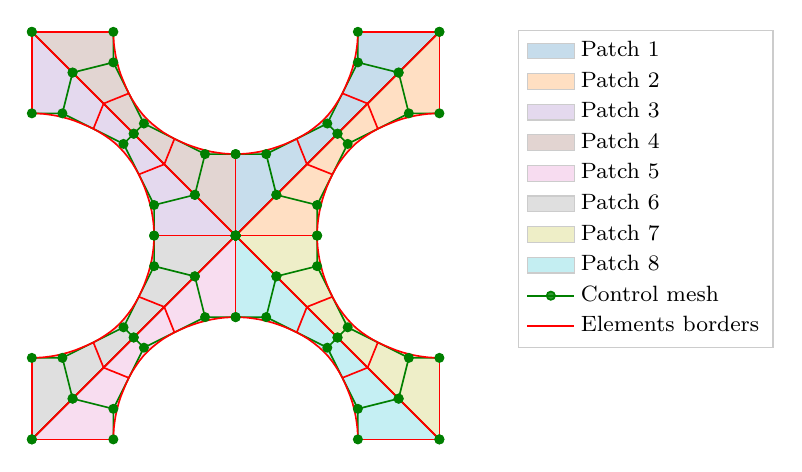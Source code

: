 % This file was created with tikzplotlib v0.10.1.
\begin{tikzpicture}

\definecolor{darkgray176}{RGB}{176,176,176}
\definecolor{darkorange25512714}{RGB}{255,127,14}
\definecolor{darkturquoise23190207}{RGB}{23,190,207}
\definecolor{goldenrod18818934}{RGB}{188,189,34}
\definecolor{gray127}{RGB}{127,127,127}
\definecolor{green01270}{RGB}{0,127,0}
\definecolor{lightgray204}{RGB}{204,204,204}
\definecolor{mediumpurple148103189}{RGB}{148,103,189}
\definecolor{orchid227119194}{RGB}{227,119,194}
\definecolor{sienna1408675}{RGB}{140,86,75}
\definecolor{steelblue31119180}{RGB}{31,119,180}

\begin{axis}[
axis equal image,
font=\footnotesize,
hide x axis,
hide y axis,
legend cell align={left},
legend style={
  fill opacity=0.8,
  draw opacity=1,
  text opacity=1,
  at={(1.7,0.25)},
  anchor=south east,
  draw=lightgray204
},
tick align=outside,
tick pos=left,
x grid style={darkgray176},
xmin=-1.1, xmax=1.1,
xtick style={color=black},
y grid style={darkgray176},
ymin=-1.1, ymax=1.1,
ytick style={color=black}
]
\path [draw=none, fill=steelblue31119180, fill opacity=0.25]
(axis cs:0,0)
--(axis cs:0.04,0.04)
--(axis cs:0.078,0.078)
--(axis cs:0.116,0.116)
--(axis cs:0.152,0.152)
--(axis cs:0.188,0.188)
--(axis cs:0.222,0.222)
--(axis cs:0.256,0.256)
--(axis cs:0.288,0.288)
--(axis cs:0.32,0.32)
--(axis cs:0.35,0.35)
--(axis cs:0.38,0.38)
--(axis cs:0.41,0.41)
--(axis cs:0.44,0.44)
--(axis cs:0.47,0.47)
--(axis cs:0.499,0.499)
--(axis cs:0.529,0.529)
--(axis cs:0.559,0.559)
--(axis cs:0.589,0.589)
--(axis cs:0.618,0.618)
--(axis cs:0.648,0.648)
--(axis cs:0.679,0.679)
--(axis cs:0.711,0.711)
--(axis cs:0.743,0.743)
--(axis cs:0.777,0.777)
--(axis cs:0.812,0.812)
--(axis cs:0.848,0.848)
--(axis cs:0.884,0.884)
--(axis cs:0.922,0.922)
--(axis cs:0.96,0.96)
--(axis cs:1,1)
--(axis cs:1,1)
--(axis cs:0.96,1)
--(axis cs:0.92,1)
--(axis cs:0.88,1)
--(axis cs:0.84,1)
--(axis cs:0.8,1)
--(axis cs:0.76,1)
--(axis cs:0.72,1)
--(axis cs:0.68,1)
--(axis cs:0.64,1)
--(axis cs:0.6,1)
--(axis cs:0.6,1)
--(axis cs:0.599,0.97)
--(axis cs:0.597,0.94)
--(axis cs:0.593,0.91)
--(axis cs:0.588,0.88)
--(axis cs:0.581,0.849)
--(axis cs:0.573,0.819)
--(axis cs:0.563,0.789)
--(axis cs:0.551,0.759)
--(axis cs:0.538,0.728)
--(axis cs:0.524,0.698)
--(axis cs:0.508,0.669)
--(axis cs:0.491,0.642)
--(axis cs:0.473,0.616)
--(axis cs:0.453,0.591)
--(axis cs:0.431,0.568)
--(axis cs:0.408,0.547)
--(axis cs:0.383,0.527)
--(axis cs:0.357,0.508)
--(axis cs:0.329,0.491)
--(axis cs:0.3,0.475)
--(axis cs:0.27,0.461)
--(axis cs:0.24,0.448)
--(axis cs:0.21,0.437)
--(axis cs:0.18,0.427)
--(axis cs:0.15,0.419)
--(axis cs:0.12,0.412)
--(axis cs:0.09,0.407)
--(axis cs:0.06,0.403)
--(axis cs:0.03,0.401)
--(axis cs:0,0.4)
--(axis cs:0,0.4)
--(axis cs:0,0.36)
--(axis cs:0,0.32)
--(axis cs:0,0.28)
--(axis cs:0,0.24)
--(axis cs:0,0.2)
--(axis cs:0,0.16)
--(axis cs:0,0.12)
--(axis cs:0,0.08)
--(axis cs:0,0.04)
--cycle;
\addlegendimage{area legend, draw=none, fill=steelblue31119180, fill opacity=0.25}
\addlegendentry{Patch 1}

\path [draw=none, fill=darkorange25512714, fill opacity=0.25]
(axis cs:0,0)
--(axis cs:0.04,0.04)
--(axis cs:0.078,0.078)
--(axis cs:0.116,0.116)
--(axis cs:0.152,0.152)
--(axis cs:0.188,0.188)
--(axis cs:0.222,0.222)
--(axis cs:0.256,0.256)
--(axis cs:0.288,0.288)
--(axis cs:0.32,0.32)
--(axis cs:0.35,0.35)
--(axis cs:0.38,0.38)
--(axis cs:0.41,0.41)
--(axis cs:0.44,0.44)
--(axis cs:0.47,0.47)
--(axis cs:0.499,0.499)
--(axis cs:0.529,0.529)
--(axis cs:0.559,0.559)
--(axis cs:0.589,0.589)
--(axis cs:0.618,0.618)
--(axis cs:0.648,0.648)
--(axis cs:0.679,0.679)
--(axis cs:0.711,0.711)
--(axis cs:0.743,0.743)
--(axis cs:0.777,0.777)
--(axis cs:0.812,0.812)
--(axis cs:0.848,0.848)
--(axis cs:0.884,0.884)
--(axis cs:0.922,0.922)
--(axis cs:0.96,0.96)
--(axis cs:1.0,1.0)
--(axis cs:1.0,1.0)
--(axis cs:1.0,0.96)
--(axis cs:1.0,0.92)
--(axis cs:1.0,0.88)
--(axis cs:1.0,0.84)
--(axis cs:1.0,0.8)
--(axis cs:1.0,0.76)
--(axis cs:1,0.72)
--(axis cs:1.0,0.68)
--(axis cs:1.0,0.64)
--(axis cs:1.0,0.6)
--(axis cs:1.0,0.6)
--(axis cs:0.97,0.599)
--(axis cs:0.94,0.597)
--(axis cs:0.91,0.593)
--(axis cs:0.88,0.588)
--(axis cs:0.849,0.581)
--(axis cs:0.819,0.573)
--(axis cs:0.789,0.563)
--(axis cs:0.759,0.551)
--(axis cs:0.728,0.538)
--(axis cs:0.698,0.524)
--(axis cs:0.669,0.508)
--(axis cs:0.642,0.491)
--(axis cs:0.616,0.473)
--(axis cs:0.591,0.453)
--(axis cs:0.568,0.431)
--(axis cs:0.547,0.408)
--(axis cs:0.527,0.383)
--(axis cs:0.508,0.357)
--(axis cs:0.491,0.329)
--(axis cs:0.475,0.3)
--(axis cs:0.461,0.27)
--(axis cs:0.448,0.24)
--(axis cs:0.437,0.21)
--(axis cs:0.427,0.18)
--(axis cs:0.419,0.15)
--(axis cs:0.412,0.12)
--(axis cs:0.407,0.09)
--(axis cs:0.403,0.06)
--(axis cs:0.401,0.03)
--(axis cs:0.4,-8.882e-17)
--(axis cs:0.4,-8.882e-17)
--(axis cs:0.36,-7.994e-17)
--(axis cs:0.32,-7.105e-17)
--(axis cs:0.28,-6.217e-17)
--(axis cs:0.24,-5.329e-17)
--(axis cs:0.2,-4.441e-17)
--(axis cs:0.16,-3.553e-17)
--(axis cs:0.12,-2.665e-17)
--(axis cs:0.08,-1.776e-17)
--(axis cs:0.04,-8.882e-18)
--cycle;
\addlegendimage{area legend, draw=none, fill=darkorange25512714, fill opacity=0.25}
\addlegendentry{Patch 2}

\path [draw=none, fill=mediumpurple148103189, fill opacity=0.25]
(axis cs:0,0)
--(axis cs:-0.04,0.04)
--(axis cs:-0.078,0.078)
--(axis cs:-0.116,0.116)
--(axis cs:-0.152,0.152)
--(axis cs:-0.188,0.188)
--(axis cs:-0.222,0.222)
--(axis cs:-0.256,0.256)
--(axis cs:-0.288,0.288)
--(axis cs:-0.32,0.32)
--(axis cs:-0.35,0.35)
--(axis cs:-0.38,0.38)
--(axis cs:-0.41,0.41)
--(axis cs:-0.44,0.44)
--(axis cs:-0.47,0.47)
--(axis cs:-0.499,0.499)
--(axis cs:-0.529,0.529)
--(axis cs:-0.559,0.559)
--(axis cs:-0.589,0.589)
--(axis cs:-0.618,0.618)
--(axis cs:-0.648,0.648)
--(axis cs:-0.679,0.679)
--(axis cs:-0.711,0.711)
--(axis cs:-0.743,0.743)
--(axis cs:-0.777,0.777)
--(axis cs:-0.812,0.812)
--(axis cs:-0.848,0.848)
--(axis cs:-0.884,0.884)
--(axis cs:-0.922,0.922)
--(axis cs:-0.96,0.96)
--(axis cs:-1,1)
--(axis cs:-1,1)
--(axis cs:-1,0.96)
--(axis cs:-1,0.92)
--(axis cs:-1,0.88)
--(axis cs:-1,0.84)
--(axis cs:-1,0.8)
--(axis cs:-1,0.76)
--(axis cs:-1,0.72)
--(axis cs:-1,0.68)
--(axis cs:-1,0.64)
--(axis cs:-1,0.6)
--(axis cs:-1,0.6)
--(axis cs:-0.97,0.599)
--(axis cs:-0.94,0.597)
--(axis cs:-0.91,0.593)
--(axis cs:-0.88,0.588)
--(axis cs:-0.849,0.581)
--(axis cs:-0.819,0.573)
--(axis cs:-0.789,0.563)
--(axis cs:-0.759,0.551)
--(axis cs:-0.728,0.538)
--(axis cs:-0.698,0.524)
--(axis cs:-0.669,0.508)
--(axis cs:-0.642,0.491)
--(axis cs:-0.616,0.473)
--(axis cs:-0.591,0.453)
--(axis cs:-0.568,0.431)
--(axis cs:-0.547,0.408)
--(axis cs:-0.527,0.383)
--(axis cs:-0.508,0.357)
--(axis cs:-0.491,0.329)
--(axis cs:-0.475,0.3)
--(axis cs:-0.461,0.27)
--(axis cs:-0.448,0.24)
--(axis cs:-0.437,0.21)
--(axis cs:-0.427,0.18)
--(axis cs:-0.419,0.15)
--(axis cs:-0.412,0.12)
--(axis cs:-0.407,0.09)
--(axis cs:-0.403,0.06)
--(axis cs:-0.401,0.03)
--(axis cs:-0.4,2.449e-17)
--(axis cs:-0.4,2.449e-17)
--(axis cs:-0.36,2.204e-17)
--(axis cs:-0.32,1.959e-17)
--(axis cs:-0.28,1.715e-17)
--(axis cs:-0.24,1.47e-17)
--(axis cs:-0.2,1.225e-17)
--(axis cs:-0.16,9.797e-18)
--(axis cs:-0.12,7.348e-18)
--(axis cs:-0.08,4.899e-18)
--(axis cs:-0.04,2.449e-18)
--cycle;
\addlegendimage{area legend, draw=none, fill=mediumpurple148103189, fill opacity=0.25}
\addlegendentry{Patch 3}

\path [draw=none, fill=sienna1408675, fill opacity=0.25]
(axis cs:0,0)
--(axis cs:-0.04,0.04)
--(axis cs:-0.078,0.078)
--(axis cs:-0.116,0.116)
--(axis cs:-0.152,0.152)
--(axis cs:-0.188,0.188)
--(axis cs:-0.222,0.222)
--(axis cs:-0.256,0.256)
--(axis cs:-0.288,0.288)
--(axis cs:-0.32,0.32)
--(axis cs:-0.35,0.35)
--(axis cs:-0.38,0.38)
--(axis cs:-0.41,0.41)
--(axis cs:-0.44,0.44)
--(axis cs:-0.47,0.47)
--(axis cs:-0.499,0.499)
--(axis cs:-0.529,0.529)
--(axis cs:-0.559,0.559)
--(axis cs:-0.589,0.589)
--(axis cs:-0.618,0.618)
--(axis cs:-0.648,0.648)
--(axis cs:-0.679,0.679)
--(axis cs:-0.711,0.711)
--(axis cs:-0.743,0.743)
--(axis cs:-0.777,0.777)
--(axis cs:-0.812,0.812)
--(axis cs:-0.848,0.848)
--(axis cs:-0.884,0.884)
--(axis cs:-0.922,0.922)
--(axis cs:-0.96,0.96)
--(axis cs:-1.0,1.0)
--(axis cs:-1.0,1.0)
--(axis cs:-0.96,1.0)
--(axis cs:-0.92,1)
--(axis cs:-0.88,1)
--(axis cs:-0.84,1.0)
--(axis cs:-0.8,1.0)
--(axis cs:-0.76,1.0)
--(axis cs:-0.72,1)
--(axis cs:-0.68,1.0)
--(axis cs:-0.64,1.0)
--(axis cs:-0.6,1.0)
--(axis cs:-0.6,1.0)
--(axis cs:-0.599,0.97)
--(axis cs:-0.597,0.94)
--(axis cs:-0.593,0.91)
--(axis cs:-0.588,0.88)
--(axis cs:-0.581,0.849)
--(axis cs:-0.573,0.819)
--(axis cs:-0.563,0.789)
--(axis cs:-0.551,0.759)
--(axis cs:-0.538,0.728)
--(axis cs:-0.524,0.698)
--(axis cs:-0.508,0.669)
--(axis cs:-0.491,0.642)
--(axis cs:-0.473,0.616)
--(axis cs:-0.453,0.591)
--(axis cs:-0.431,0.568)
--(axis cs:-0.408,0.547)
--(axis cs:-0.383,0.527)
--(axis cs:-0.357,0.508)
--(axis cs:-0.329,0.491)
--(axis cs:-0.3,0.475)
--(axis cs:-0.27,0.461)
--(axis cs:-0.24,0.448)
--(axis cs:-0.21,0.437)
--(axis cs:-0.18,0.427)
--(axis cs:-0.15,0.419)
--(axis cs:-0.12,0.412)
--(axis cs:-0.09,0.407)
--(axis cs:-0.06,0.403)
--(axis cs:-0.03,0.401)
--(axis cs:1.133e-16,0.4)
--(axis cs:1.133e-16,0.4)
--(axis cs:1.02e-16,0.36)
--(axis cs:9.065e-17,0.32)
--(axis cs:7.932e-17,0.28)
--(axis cs:6.799e-17,0.24)
--(axis cs:5.666e-17,0.2)
--(axis cs:4.532e-17,0.16)
--(axis cs:3.399e-17,0.12)
--(axis cs:2.266e-17,0.08)
--(axis cs:1.133e-17,0.04)
--cycle;
\addlegendimage{area legend, draw=none, fill=sienna1408675, fill opacity=0.25}
\addlegendentry{Patch 4}

\path [draw=none, fill=orchid227119194, fill opacity=0.25]
(axis cs:0,0)
--(axis cs:-0.04,-0.04)
--(axis cs:-0.078,-0.078)
--(axis cs:-0.116,-0.116)
--(axis cs:-0.152,-0.152)
--(axis cs:-0.188,-0.188)
--(axis cs:-0.222,-0.222)
--(axis cs:-0.256,-0.256)
--(axis cs:-0.288,-0.288)
--(axis cs:-0.32,-0.32)
--(axis cs:-0.35,-0.35)
--(axis cs:-0.38,-0.38)
--(axis cs:-0.41,-0.41)
--(axis cs:-0.44,-0.44)
--(axis cs:-0.47,-0.47)
--(axis cs:-0.499,-0.499)
--(axis cs:-0.529,-0.529)
--(axis cs:-0.559,-0.559)
--(axis cs:-0.589,-0.589)
--(axis cs:-0.618,-0.618)
--(axis cs:-0.648,-0.648)
--(axis cs:-0.679,-0.679)
--(axis cs:-0.711,-0.711)
--(axis cs:-0.743,-0.743)
--(axis cs:-0.777,-0.777)
--(axis cs:-0.812,-0.812)
--(axis cs:-0.848,-0.848)
--(axis cs:-0.884,-0.884)
--(axis cs:-0.922,-0.922)
--(axis cs:-0.96,-0.96)
--(axis cs:-1,-1)
--(axis cs:-1,-1)
--(axis cs:-0.96,-1)
--(axis cs:-0.92,-1)
--(axis cs:-0.88,-1)
--(axis cs:-0.84,-1)
--(axis cs:-0.8,-1)
--(axis cs:-0.76,-1)
--(axis cs:-0.72,-1)
--(axis cs:-0.68,-1)
--(axis cs:-0.64,-1)
--(axis cs:-0.6,-1)
--(axis cs:-0.6,-1)
--(axis cs:-0.599,-0.97)
--(axis cs:-0.597,-0.94)
--(axis cs:-0.593,-0.91)
--(axis cs:-0.588,-0.88)
--(axis cs:-0.581,-0.849)
--(axis cs:-0.573,-0.819)
--(axis cs:-0.563,-0.789)
--(axis cs:-0.551,-0.759)
--(axis cs:-0.538,-0.728)
--(axis cs:-0.524,-0.698)
--(axis cs:-0.508,-0.669)
--(axis cs:-0.491,-0.642)
--(axis cs:-0.473,-0.616)
--(axis cs:-0.453,-0.591)
--(axis cs:-0.431,-0.568)
--(axis cs:-0.408,-0.547)
--(axis cs:-0.383,-0.527)
--(axis cs:-0.357,-0.508)
--(axis cs:-0.329,-0.491)
--(axis cs:-0.3,-0.475)
--(axis cs:-0.27,-0.461)
--(axis cs:-0.24,-0.448)
--(axis cs:-0.21,-0.437)
--(axis cs:-0.18,-0.427)
--(axis cs:-0.15,-0.419)
--(axis cs:-0.12,-0.412)
--(axis cs:-0.09,-0.407)
--(axis cs:-0.06,-0.403)
--(axis cs:-0.03,-0.401)
--(axis cs:-4.899e-17,-0.4)
--(axis cs:-4.899e-17,-0.4)
--(axis cs:-4.409e-17,-0.36)
--(axis cs:-3.919e-17,-0.32)
--(axis cs:-3.429e-17,-0.28)
--(axis cs:-2.939e-17,-0.24)
--(axis cs:-2.449e-17,-0.2)
--(axis cs:-1.959e-17,-0.16)
--(axis cs:-1.47e-17,-0.12)
--(axis cs:-9.797e-18,-0.08)
--(axis cs:-4.899e-18,-0.04)
--cycle;
\addlegendimage{area legend, draw=none, fill=orchid227119194, fill opacity=0.25}
\addlegendentry{Patch 5}

\path [draw=none, fill=gray127, fill opacity=0.25]
(axis cs:0,0)
--(axis cs:-0.04,-0.04)
--(axis cs:-0.078,-0.078)
--(axis cs:-0.116,-0.116)
--(axis cs:-0.152,-0.152)
--(axis cs:-0.188,-0.188)
--(axis cs:-0.222,-0.222)
--(axis cs:-0.256,-0.256)
--(axis cs:-0.288,-0.288)
--(axis cs:-0.32,-0.32)
--(axis cs:-0.35,-0.35)
--(axis cs:-0.38,-0.38)
--(axis cs:-0.41,-0.41)
--(axis cs:-0.44,-0.44)
--(axis cs:-0.47,-0.47)
--(axis cs:-0.499,-0.499)
--(axis cs:-0.529,-0.529)
--(axis cs:-0.559,-0.559)
--(axis cs:-0.589,-0.589)
--(axis cs:-0.618,-0.618)
--(axis cs:-0.648,-0.648)
--(axis cs:-0.679,-0.679)
--(axis cs:-0.711,-0.711)
--(axis cs:-0.743,-0.743)
--(axis cs:-0.777,-0.777)
--(axis cs:-0.812,-0.812)
--(axis cs:-0.848,-0.848)
--(axis cs:-0.884,-0.884)
--(axis cs:-0.922,-0.922)
--(axis cs:-0.96,-0.96)
--(axis cs:-1.0,-1.0)
--(axis cs:-1.0,-1.0)
--(axis cs:-1.0,-0.96)
--(axis cs:-1,-0.92)
--(axis cs:-1,-0.88)
--(axis cs:-1.0,-0.84)
--(axis cs:-1.0,-0.8)
--(axis cs:-1,-0.76)
--(axis cs:-1,-0.72)
--(axis cs:-1.0,-0.68)
--(axis cs:-1,-0.64)
--(axis cs:-1,-0.6)
--(axis cs:-1,-0.6)
--(axis cs:-0.97,-0.599)
--(axis cs:-0.94,-0.597)
--(axis cs:-0.91,-0.593)
--(axis cs:-0.88,-0.588)
--(axis cs:-0.849,-0.581)
--(axis cs:-0.819,-0.573)
--(axis cs:-0.789,-0.563)
--(axis cs:-0.759,-0.551)
--(axis cs:-0.728,-0.538)
--(axis cs:-0.698,-0.524)
--(axis cs:-0.669,-0.508)
--(axis cs:-0.642,-0.491)
--(axis cs:-0.616,-0.473)
--(axis cs:-0.591,-0.453)
--(axis cs:-0.568,-0.431)
--(axis cs:-0.547,-0.408)
--(axis cs:-0.527,-0.383)
--(axis cs:-0.508,-0.357)
--(axis cs:-0.491,-0.329)
--(axis cs:-0.475,-0.3)
--(axis cs:-0.461,-0.27)
--(axis cs:-0.448,-0.24)
--(axis cs:-0.437,-0.21)
--(axis cs:-0.427,-0.18)
--(axis cs:-0.419,-0.15)
--(axis cs:-0.412,-0.12)
--(axis cs:-0.407,-0.09)
--(axis cs:-0.403,-0.06)
--(axis cs:-0.401,-0.03)
--(axis cs:-0.4,1.378e-16)
--(axis cs:-0.4,1.378e-16)
--(axis cs:-0.36,1.24e-16)
--(axis cs:-0.32,1.102e-16)
--(axis cs:-0.28,9.646e-17)
--(axis cs:-0.24,8.268e-17)
--(axis cs:-0.2,6.89e-17)
--(axis cs:-0.16,5.512e-17)
--(axis cs:-0.12,4.134e-17)
--(axis cs:-0.08,2.756e-17)
--(axis cs:-0.04,1.378e-17)
--cycle;
\addlegendimage{area legend, draw=none, fill=gray127, fill opacity=0.25}
\addlegendentry{Patch 6}

\path [draw=none, fill=goldenrod18818934, fill opacity=0.25]
(axis cs:0,0)
--(axis cs:0.04,-0.04)
--(axis cs:0.078,-0.078)
--(axis cs:0.116,-0.116)
--(axis cs:0.152,-0.152)
--(axis cs:0.188,-0.188)
--(axis cs:0.222,-0.222)
--(axis cs:0.256,-0.256)
--(axis cs:0.288,-0.288)
--(axis cs:0.32,-0.32)
--(axis cs:0.35,-0.35)
--(axis cs:0.38,-0.38)
--(axis cs:0.41,-0.41)
--(axis cs:0.44,-0.44)
--(axis cs:0.47,-0.47)
--(axis cs:0.499,-0.499)
--(axis cs:0.529,-0.529)
--(axis cs:0.559,-0.559)
--(axis cs:0.589,-0.589)
--(axis cs:0.618,-0.618)
--(axis cs:0.648,-0.648)
--(axis cs:0.679,-0.679)
--(axis cs:0.711,-0.711)
--(axis cs:0.743,-0.743)
--(axis cs:0.777,-0.777)
--(axis cs:0.812,-0.812)
--(axis cs:0.848,-0.848)
--(axis cs:0.884,-0.884)
--(axis cs:0.922,-0.922)
--(axis cs:0.96,-0.96)
--(axis cs:1.0,-1)
--(axis cs:1.0,-1)
--(axis cs:1.0,-0.96)
--(axis cs:1,-0.92)
--(axis cs:1,-0.88)
--(axis cs:1,-0.84)
--(axis cs:1,-0.8)
--(axis cs:1,-0.76)
--(axis cs:1,-0.72)
--(axis cs:1,-0.68)
--(axis cs:1,-0.64)
--(axis cs:1,-0.6)
--(axis cs:1,-0.6)
--(axis cs:0.97,-0.599)
--(axis cs:0.94,-0.597)
--(axis cs:0.91,-0.593)
--(axis cs:0.88,-0.588)
--(axis cs:0.849,-0.581)
--(axis cs:0.819,-0.573)
--(axis cs:0.789,-0.563)
--(axis cs:0.759,-0.551)
--(axis cs:0.728,-0.538)
--(axis cs:0.698,-0.524)
--(axis cs:0.669,-0.508)
--(axis cs:0.642,-0.491)
--(axis cs:0.616,-0.473)
--(axis cs:0.591,-0.453)
--(axis cs:0.568,-0.431)
--(axis cs:0.547,-0.408)
--(axis cs:0.527,-0.383)
--(axis cs:0.508,-0.357)
--(axis cs:0.491,-0.329)
--(axis cs:0.475,-0.3)
--(axis cs:0.461,-0.27)
--(axis cs:0.448,-0.24)
--(axis cs:0.437,-0.21)
--(axis cs:0.427,-0.18)
--(axis cs:0.419,-0.15)
--(axis cs:0.412,-0.12)
--(axis cs:0.407,-0.09)
--(axis cs:0.403,-0.06)
--(axis cs:0.401,-0.03)
--(axis cs:0.4,-7.348e-17)
--(axis cs:0.4,-7.348e-17)
--(axis cs:0.36,-6.613e-17)
--(axis cs:0.32,-5.878e-17)
--(axis cs:0.28,-5.144e-17)
--(axis cs:0.24,-4.409e-17)
--(axis cs:0.2,-3.674e-17)
--(axis cs:0.16,-2.939e-17)
--(axis cs:0.12,-2.204e-17)
--(axis cs:0.08,-1.47e-17)
--(axis cs:0.04,-7.348e-18)
--cycle;
\addlegendimage{area legend, draw=none, fill=goldenrod18818934, fill opacity=0.25}
\addlegendentry{Patch 7}

\path [draw=none, fill=darkturquoise23190207, fill opacity=0.25]
(axis cs:0,0)
--(axis cs:0.04,-0.04)
--(axis cs:0.078,-0.078)
--(axis cs:0.116,-0.116)
--(axis cs:0.152,-0.152)
--(axis cs:0.188,-0.188)
--(axis cs:0.222,-0.222)
--(axis cs:0.256,-0.256)
--(axis cs:0.288,-0.288)
--(axis cs:0.32,-0.32)
--(axis cs:0.35,-0.35)
--(axis cs:0.38,-0.38)
--(axis cs:0.41,-0.41)
--(axis cs:0.44,-0.44)
--(axis cs:0.47,-0.47)
--(axis cs:0.499,-0.499)
--(axis cs:0.529,-0.529)
--(axis cs:0.559,-0.559)
--(axis cs:0.589,-0.589)
--(axis cs:0.618,-0.618)
--(axis cs:0.648,-0.648)
--(axis cs:0.679,-0.679)
--(axis cs:0.711,-0.711)
--(axis cs:0.743,-0.743)
--(axis cs:0.777,-0.777)
--(axis cs:0.812,-0.812)
--(axis cs:0.848,-0.848)
--(axis cs:0.884,-0.884)
--(axis cs:0.922,-0.922)
--(axis cs:0.96,-0.96)
--(axis cs:1.0,-1.0)
--(axis cs:1.0,-1.0)
--(axis cs:0.96,-1.0)
--(axis cs:0.92,-1)
--(axis cs:0.88,-1)
--(axis cs:0.84,-1)
--(axis cs:0.8,-1.0)
--(axis cs:0.76,-1)
--(axis cs:0.72,-1)
--(axis cs:0.68,-1.0)
--(axis cs:0.64,-1)
--(axis cs:0.6,-1)
--(axis cs:0.6,-1)
--(axis cs:0.599,-0.97)
--(axis cs:0.597,-0.94)
--(axis cs:0.593,-0.91)
--(axis cs:0.588,-0.88)
--(axis cs:0.581,-0.849)
--(axis cs:0.573,-0.819)
--(axis cs:0.563,-0.789)
--(axis cs:0.551,-0.759)
--(axis cs:0.538,-0.728)
--(axis cs:0.524,-0.698)
--(axis cs:0.508,-0.669)
--(axis cs:0.491,-0.642)
--(axis cs:0.473,-0.616)
--(axis cs:0.453,-0.591)
--(axis cs:0.431,-0.568)
--(axis cs:0.408,-0.547)
--(axis cs:0.383,-0.527)
--(axis cs:0.357,-0.508)
--(axis cs:0.329,-0.491)
--(axis cs:0.3,-0.475)
--(axis cs:0.27,-0.461)
--(axis cs:0.24,-0.448)
--(axis cs:0.21,-0.437)
--(axis cs:0.18,-0.427)
--(axis cs:0.15,-0.419)
--(axis cs:0.12,-0.412)
--(axis cs:0.09,-0.407)
--(axis cs:0.06,-0.403)
--(axis cs:0.03,-0.401)
--(axis cs:-1.623e-16,-0.4)
--(axis cs:-1.623e-16,-0.4)
--(axis cs:-1.461e-16,-0.36)
--(axis cs:-1.298e-16,-0.32)
--(axis cs:-1.136e-16,-0.28)
--(axis cs:-9.738e-17,-0.24)
--(axis cs:-8.115e-17,-0.2)
--(axis cs:-6.492e-17,-0.16)
--(axis cs:-4.869e-17,-0.12)
--(axis cs:-3.246e-17,-0.08)
--(axis cs:-1.623e-17,-0.04)
--cycle;
\addlegendimage{area legend, draw=none, fill=darkturquoise23190207, fill opacity=0.25}
\addlegendentry{Patch 8}

\addplot [semithick, green01270, mark=*, mark size=1.5, mark options={solid}]
table {%
0 0
};
\addlegendentry{Control mesh}
\path [draw=green01270, semithick]
(axis cs:0,0)
--(axis cs:0.2,0.2)
--(axis cs:0.5,0.5)
--(axis cs:0.8,0.8)
--(axis cs:1,1);

\path [draw=green01270, semithick]
(axis cs:0,0.4)
--(axis cs:0.15,0.4)
--(axis cs:0.45,0.55)
--(axis cs:0.6,0.85)
--(axis cs:0.6,1);

\path [draw=green01270, semithick]
(axis cs:0,0)
--(axis cs:0,0.4);

\path [draw=green01270, semithick]
(axis cs:0.2,0.2)
--(axis cs:0.15,0.4);

\path [draw=green01270, semithick]
(axis cs:0.5,0.5)
--(axis cs:0.45,0.55);

\path [draw=green01270, semithick]
(axis cs:0.8,0.8)
--(axis cs:0.6,0.85);

\path [draw=green01270, semithick]
(axis cs:1,1)
--(axis cs:0.6,1);

\addplot [semithick, green01270, mark=*, mark size=1.5, mark options={solid}, only marks, forget plot]
table {%
0 0
0.2 0.2
0.5 0.5
0.8 0.8
1 1
0 0.4
0.15 0.4
0.45 0.55
0.6 0.85
0.6 1
};
\path [draw=green01270, semithick]
(axis cs:0,0)
--(axis cs:0.2,0.2)
--(axis cs:0.5,0.5)
--(axis cs:0.8,0.8)
--(axis cs:1,1);

\path [draw=green01270, semithick]
(axis cs:0.4,-8.882e-17)
--(axis cs:0.4,0.15)
--(axis cs:0.55,0.45)
--(axis cs:0.85,0.6)
--(axis cs:1,0.6);

\path [draw=green01270, semithick]
(axis cs:0,0)
--(axis cs:0.4,-8.882e-17);

\path [draw=green01270, semithick]
(axis cs:0.2,0.2)
--(axis cs:0.4,0.15);

\path [draw=green01270, semithick]
(axis cs:0.5,0.5)
--(axis cs:0.55,0.45);

\path [draw=green01270, semithick]
(axis cs:0.8,0.8)
--(axis cs:0.85,0.6);

\path [draw=green01270, semithick]
(axis cs:1,1)
--(axis cs:1,0.6);

\addplot [semithick, green01270, mark=*, mark size=1.5, mark options={solid}, only marks, forget plot]
table {%
0 0
0.2 0.2
0.5 0.5
0.8 0.8
1 1
0.4 -8.882e-17
0.4 0.15
0.55 0.45
0.85 0.6
1 0.6
};
\path [draw=green01270, semithick]
(axis cs:0,0)
--(axis cs:-0.2,0.2)
--(axis cs:-0.5,0.5)
--(axis cs:-0.8,0.8)
--(axis cs:-1,1);

\path [draw=green01270, semithick]
(axis cs:-0.4,2.449e-17)
--(axis cs:-0.4,0.15)
--(axis cs:-0.55,0.45)
--(axis cs:-0.85,0.6)
--(axis cs:-1,0.6);

\path [draw=green01270, semithick]
(axis cs:0,0)
--(axis cs:-0.4,2.449e-17);

\path [draw=green01270, semithick]
(axis cs:-0.2,0.2)
--(axis cs:-0.4,0.15);

\path [draw=green01270, semithick]
(axis cs:-0.5,0.5)
--(axis cs:-0.55,0.45);

\path [draw=green01270, semithick]
(axis cs:-0.8,0.8)
--(axis cs:-0.85,0.6);

\path [draw=green01270, semithick]
(axis cs:-1,1)
--(axis cs:-1,0.6);

\addplot [semithick, green01270, mark=*, mark size=1.5, mark options={solid}, only marks, forget plot]
table {%
0 0
-0.2 0.2
-0.5 0.5
-0.8 0.8
-1 1
-0.4 2.449e-17
-0.4 0.15
-0.55 0.45
-0.85 0.6
-1 0.6
};
\path [draw=green01270, semithick]
(axis cs:0,0)
--(axis cs:-0.2,0.2)
--(axis cs:-0.5,0.5)
--(axis cs:-0.8,0.8)
--(axis cs:-1.0,1);

\path [draw=green01270, semithick]
(axis cs:1.133e-16,0.4)
--(axis cs:-0.15,0.4)
--(axis cs:-0.45,0.55)
--(axis cs:-0.6,0.85)
--(axis cs:-0.6,1);

\path [draw=green01270, semithick]
(axis cs:0,0)
--(axis cs:1.133e-16,0.4);

\path [draw=green01270, semithick]
(axis cs:-0.2,0.2)
--(axis cs:-0.15,0.4);

\path [draw=green01270, semithick]
(axis cs:-0.5,0.5)
--(axis cs:-0.45,0.55);

\path [draw=green01270, semithick]
(axis cs:-0.8,0.8)
--(axis cs:-0.6,0.85);

\path [draw=green01270, semithick]
(axis cs:-1.0,1)
--(axis cs:-0.6,1);

\addplot [semithick, green01270, mark=*, mark size=1.5, mark options={solid}, only marks, forget plot]
table {%
0 0
-0.2 0.2
-0.5 0.5
-0.8 0.8
-1.0 1
1.133e-16 0.4
-0.15 0.4
-0.45 0.55
-0.6 0.85
-0.6 1
};
\path [draw=green01270, semithick]
(axis cs:0,0)
--(axis cs:-0.2,-0.2)
--(axis cs:-0.5,-0.5)
--(axis cs:-0.8,-0.8)
--(axis cs:-1,-1);

\path [draw=green01270, semithick]
(axis cs:-4.899e-17,-0.4)
--(axis cs:-0.15,-0.4)
--(axis cs:-0.45,-0.55)
--(axis cs:-0.6,-0.85)
--(axis cs:-0.6,-1);

\path [draw=green01270, semithick]
(axis cs:0,0)
--(axis cs:-4.899e-17,-0.4);

\path [draw=green01270, semithick]
(axis cs:-0.2,-0.2)
--(axis cs:-0.15,-0.4);

\path [draw=green01270, semithick]
(axis cs:-0.5,-0.5)
--(axis cs:-0.45,-0.55);

\path [draw=green01270, semithick]
(axis cs:-0.8,-0.8)
--(axis cs:-0.6,-0.85);

\path [draw=green01270, semithick]
(axis cs:-1,-1)
--(axis cs:-0.6,-1);

\addplot [semithick, green01270, mark=*, mark size=1.5, mark options={solid}, only marks, forget plot]
table {%
0 0
-0.2 -0.2
-0.5 -0.5
-0.8 -0.8
-1 -1
-4.899e-17 -0.4
-0.15 -0.4
-0.45 -0.55
-0.6 -0.85
-0.6 -1
};
\path [draw=green01270, semithick]
(axis cs:0,0)
--(axis cs:-0.2,-0.2)
--(axis cs:-0.5,-0.5)
--(axis cs:-0.8,-0.8)
--(axis cs:-1,-1.0);

\path [draw=green01270, semithick]
(axis cs:-0.4,1.378e-16)
--(axis cs:-0.4,-0.15)
--(axis cs:-0.55,-0.45)
--(axis cs:-0.85,-0.6)
--(axis cs:-1,-0.6);

\path [draw=green01270, semithick]
(axis cs:0,0)
--(axis cs:-0.4,1.378e-16);

\path [draw=green01270, semithick]
(axis cs:-0.2,-0.2)
--(axis cs:-0.4,-0.15);

\path [draw=green01270, semithick]
(axis cs:-0.5,-0.5)
--(axis cs:-0.55,-0.45);

\path [draw=green01270, semithick]
(axis cs:-0.8,-0.8)
--(axis cs:-0.85,-0.6);

\path [draw=green01270, semithick]
(axis cs:-1,-1.0)
--(axis cs:-1,-0.6);

\addplot [semithick, green01270, mark=*, mark size=1.5, mark options={solid}, only marks, forget plot]
table {%
0 0
-0.2 -0.2
-0.5 -0.5
-0.8 -0.8
-1 -1.0
-0.4 1.378e-16
-0.4 -0.15
-0.55 -0.45
-0.85 -0.6
-1 -0.6
};
\path [draw=green01270, semithick]
(axis cs:0,0)
--(axis cs:0.2,-0.2)
--(axis cs:0.5,-0.5)
--(axis cs:0.8,-0.8)
--(axis cs:1,-1);

\path [draw=green01270, semithick]
(axis cs:0.4,-7.348e-17)
--(axis cs:0.4,-0.15)
--(axis cs:0.55,-0.45)
--(axis cs:0.85,-0.6)
--(axis cs:1,-0.6);

\path [draw=green01270, semithick]
(axis cs:0,0)
--(axis cs:0.4,-7.348e-17);

\path [draw=green01270, semithick]
(axis cs:0.2,-0.2)
--(axis cs:0.4,-0.15);

\path [draw=green01270, semithick]
(axis cs:0.5,-0.5)
--(axis cs:0.55,-0.45);

\path [draw=green01270, semithick]
(axis cs:0.8,-0.8)
--(axis cs:0.85,-0.6);

\path [draw=green01270, semithick]
(axis cs:1,-1)
--(axis cs:1,-0.6);

\addplot [semithick, green01270, mark=*, mark size=1.5, mark options={solid}, only marks, forget plot]
table {%
0 0
0.2 -0.2
0.5 -0.5
0.8 -0.8
1 -1
0.4 -7.348e-17
0.4 -0.15
0.55 -0.45
0.85 -0.6
1 -0.6
};
\path [draw=green01270, semithick]
(axis cs:0,0)
--(axis cs:0.2,-0.2)
--(axis cs:0.5,-0.5)
--(axis cs:0.8,-0.8)
--(axis cs:1.0,-1);

\path [draw=green01270, semithick]
(axis cs:-1.623e-16,-0.4)
--(axis cs:0.15,-0.4)
--(axis cs:0.45,-0.55)
--(axis cs:0.6,-0.85)
--(axis cs:0.6,-1);

\path [draw=green01270, semithick]
(axis cs:0,0)
--(axis cs:-1.623e-16,-0.4);

\path [draw=green01270, semithick]
(axis cs:0.2,-0.2)
--(axis cs:0.15,-0.4);

\path [draw=green01270, semithick]
(axis cs:0.5,-0.5)
--(axis cs:0.45,-0.55);

\path [draw=green01270, semithick]
(axis cs:0.8,-0.8)
--(axis cs:0.6,-0.85);

\path [draw=green01270, semithick]
(axis cs:1.0,-1)
--(axis cs:0.6,-1);

\addplot [semithick, green01270, mark=*, mark size=1.5, mark options={solid}, only marks, forget plot]
table {%
0 0
0.2 -0.2
0.5 -0.5
0.8 -0.8
1.0 -1
-1.623e-16 -0.4
0.15 -0.4
0.45 -0.55
0.6 -0.85
0.6 -1
};
\path [draw=red, semithick]
(axis cs:0,0)
--(axis cs:0.04,0.04)
--(axis cs:0.078,0.078)
--(axis cs:0.116,0.116)
--(axis cs:0.152,0.152)
--(axis cs:0.188,0.188)
--(axis cs:0.222,0.222)
--(axis cs:0.256,0.256)
--(axis cs:0.288,0.288)
--(axis cs:0.32,0.32)
--(axis cs:0.35,0.35)
--(axis cs:0.38,0.38)
--(axis cs:0.41,0.41)
--(axis cs:0.44,0.44)
--(axis cs:0.47,0.47)
--(axis cs:0.499,0.499)
--(axis cs:0.529,0.529)
--(axis cs:0.559,0.559)
--(axis cs:0.589,0.589)
--(axis cs:0.618,0.618)
--(axis cs:0.648,0.648)
--(axis cs:0.679,0.679)
--(axis cs:0.711,0.711)
--(axis cs:0.743,0.743)
--(axis cs:0.777,0.777)
--(axis cs:0.812,0.812)
--(axis cs:0.848,0.848)
--(axis cs:0.884,0.884)
--(axis cs:0.922,0.922)
--(axis cs:0.96,0.96)
--(axis cs:1,1);

\path [draw=red, semithick]
(axis cs:0,0.4)
--(axis cs:0.03,0.401)
--(axis cs:0.06,0.403)
--(axis cs:0.09,0.407)
--(axis cs:0.12,0.412)
--(axis cs:0.15,0.419)
--(axis cs:0.18,0.427)
--(axis cs:0.21,0.437)
--(axis cs:0.24,0.448)
--(axis cs:0.27,0.461)
--(axis cs:0.3,0.475)
--(axis cs:0.329,0.491)
--(axis cs:0.357,0.508)
--(axis cs:0.383,0.527)
--(axis cs:0.408,0.547)
--(axis cs:0.431,0.568)
--(axis cs:0.453,0.591)
--(axis cs:0.473,0.616)
--(axis cs:0.491,0.642)
--(axis cs:0.508,0.669)
--(axis cs:0.524,0.698)
--(axis cs:0.538,0.728)
--(axis cs:0.551,0.759)
--(axis cs:0.563,0.789)
--(axis cs:0.573,0.819)
--(axis cs:0.581,0.849)
--(axis cs:0.588,0.88)
--(axis cs:0.593,0.91)
--(axis cs:0.597,0.94)
--(axis cs:0.599,0.97)
--(axis cs:0.6,1);

\path [draw=red, semithick]
(axis cs:0,0)
--(axis cs:0,0.04)
--(axis cs:0,0.08)
--(axis cs:0,0.12)
--(axis cs:0,0.16)
--(axis cs:0,0.2)
--(axis cs:0,0.24)
--(axis cs:0,0.28)
--(axis cs:0,0.32)
--(axis cs:0,0.36)
--(axis cs:0,0.4);

\path [draw=red, semithick]
(axis cs:0.35,0.35)
--(axis cs:0.345,0.362)
--(axis cs:0.34,0.375)
--(axis cs:0.335,0.388)
--(axis cs:0.33,0.4)
--(axis cs:0.325,0.412)
--(axis cs:0.32,0.425)
--(axis cs:0.315,0.438)
--(axis cs:0.31,0.45)
--(axis cs:0.305,0.463)
--(axis cs:0.3,0.475);

\path [draw=red, semithick]
(axis cs:0.648,0.648)
--(axis cs:0.635,0.653)
--(axis cs:0.623,0.658)
--(axis cs:0.611,0.663)
--(axis cs:0.598,0.668)
--(axis cs:0.586,0.673)
--(axis cs:0.573,0.678)
--(axis cs:0.561,0.683)
--(axis cs:0.549,0.688)
--(axis cs:0.536,0.693)
--(axis cs:0.524,0.698);

\path [draw=red, semithick]
(axis cs:1,1)
--(axis cs:0.96,1)
--(axis cs:0.92,1)
--(axis cs:0.88,1)
--(axis cs:0.84,1)
--(axis cs:0.8,1)
--(axis cs:0.76,1)
--(axis cs:0.72,1)
--(axis cs:0.68,1)
--(axis cs:0.64,1)
--(axis cs:0.6,1);

\path [draw=red, semithick]
(axis cs:0,0)
--(axis cs:0.04,0.04)
--(axis cs:0.078,0.078)
--(axis cs:0.116,0.116)
--(axis cs:0.152,0.152)
--(axis cs:0.188,0.188)
--(axis cs:0.222,0.222)
--(axis cs:0.256,0.256)
--(axis cs:0.288,0.288)
--(axis cs:0.32,0.32)
--(axis cs:0.35,0.35)
--(axis cs:0.38,0.38)
--(axis cs:0.41,0.41)
--(axis cs:0.44,0.44)
--(axis cs:0.47,0.47)
--(axis cs:0.499,0.499)
--(axis cs:0.529,0.529)
--(axis cs:0.559,0.559)
--(axis cs:0.589,0.589)
--(axis cs:0.618,0.618)
--(axis cs:0.648,0.648)
--(axis cs:0.679,0.679)
--(axis cs:0.711,0.711)
--(axis cs:0.743,0.743)
--(axis cs:0.777,0.777)
--(axis cs:0.812,0.812)
--(axis cs:0.848,0.848)
--(axis cs:0.884,0.884)
--(axis cs:0.922,0.922)
--(axis cs:0.96,0.96)
--(axis cs:1.0,1.0);

\path [draw=red, semithick]
(axis cs:0.4,-8.882e-17)
--(axis cs:0.401,0.03)
--(axis cs:0.403,0.06)
--(axis cs:0.407,0.09)
--(axis cs:0.412,0.12)
--(axis cs:0.419,0.15)
--(axis cs:0.427,0.18)
--(axis cs:0.437,0.21)
--(axis cs:0.448,0.24)
--(axis cs:0.461,0.27)
--(axis cs:0.475,0.3)
--(axis cs:0.491,0.329)
--(axis cs:0.508,0.357)
--(axis cs:0.527,0.383)
--(axis cs:0.547,0.408)
--(axis cs:0.568,0.431)
--(axis cs:0.591,0.453)
--(axis cs:0.616,0.473)
--(axis cs:0.642,0.491)
--(axis cs:0.669,0.508)
--(axis cs:0.698,0.524)
--(axis cs:0.728,0.538)
--(axis cs:0.759,0.551)
--(axis cs:0.789,0.563)
--(axis cs:0.819,0.573)
--(axis cs:0.849,0.581)
--(axis cs:0.88,0.588)
--(axis cs:0.91,0.593)
--(axis cs:0.94,0.597)
--(axis cs:0.97,0.599)
--(axis cs:1.0,0.6);

\path [draw=red, semithick]
(axis cs:0,0)
--(axis cs:0.04,-8.882e-18)
--(axis cs:0.08,-1.776e-17)
--(axis cs:0.12,-2.665e-17)
--(axis cs:0.16,-3.553e-17)
--(axis cs:0.2,-4.441e-17)
--(axis cs:0.24,-5.329e-17)
--(axis cs:0.28,-6.217e-17)
--(axis cs:0.32,-7.105e-17)
--(axis cs:0.36,-7.994e-17)
--(axis cs:0.4,-8.882e-17);

\path [draw=red, semithick]
(axis cs:0.35,0.35)
--(axis cs:0.362,0.345)
--(axis cs:0.375,0.34)
--(axis cs:0.388,0.335)
--(axis cs:0.4,0.33)
--(axis cs:0.412,0.325)
--(axis cs:0.425,0.32)
--(axis cs:0.438,0.315)
--(axis cs:0.45,0.31)
--(axis cs:0.463,0.305)
--(axis cs:0.475,0.3);

\path [draw=red, semithick]
(axis cs:0.648,0.648)
--(axis cs:0.653,0.635)
--(axis cs:0.658,0.623)
--(axis cs:0.663,0.611)
--(axis cs:0.668,0.598)
--(axis cs:0.673,0.586)
--(axis cs:0.678,0.573)
--(axis cs:0.683,0.561)
--(axis cs:0.688,0.549)
--(axis cs:0.693,0.536)
--(axis cs:0.698,0.524);

\path [draw=red, semithick]
(axis cs:1.0,1.0)
--(axis cs:1.0,0.96)
--(axis cs:1.0,0.92)
--(axis cs:1.0,0.88)
--(axis cs:1.0,0.84)
--(axis cs:1.0,0.8)
--(axis cs:1.0,0.76)
--(axis cs:1,0.72)
--(axis cs:1.0,0.68)
--(axis cs:1.0,0.64)
--(axis cs:1.0,0.6);

\path [draw=red, semithick]
(axis cs:0,0)
--(axis cs:-0.04,0.04)
--(axis cs:-0.078,0.078)
--(axis cs:-0.116,0.116)
--(axis cs:-0.152,0.152)
--(axis cs:-0.188,0.188)
--(axis cs:-0.222,0.222)
--(axis cs:-0.256,0.256)
--(axis cs:-0.288,0.288)
--(axis cs:-0.32,0.32)
--(axis cs:-0.35,0.35)
--(axis cs:-0.38,0.38)
--(axis cs:-0.41,0.41)
--(axis cs:-0.44,0.44)
--(axis cs:-0.47,0.47)
--(axis cs:-0.499,0.499)
--(axis cs:-0.529,0.529)
--(axis cs:-0.559,0.559)
--(axis cs:-0.589,0.589)
--(axis cs:-0.618,0.618)
--(axis cs:-0.648,0.648)
--(axis cs:-0.679,0.679)
--(axis cs:-0.711,0.711)
--(axis cs:-0.743,0.743)
--(axis cs:-0.777,0.777)
--(axis cs:-0.812,0.812)
--(axis cs:-0.848,0.848)
--(axis cs:-0.884,0.884)
--(axis cs:-0.922,0.922)
--(axis cs:-0.96,0.96)
--(axis cs:-1,1);

\path [draw=red, semithick]
(axis cs:-0.4,2.449e-17)
--(axis cs:-0.401,0.03)
--(axis cs:-0.403,0.06)
--(axis cs:-0.407,0.09)
--(axis cs:-0.412,0.12)
--(axis cs:-0.419,0.15)
--(axis cs:-0.427,0.18)
--(axis cs:-0.437,0.21)
--(axis cs:-0.448,0.24)
--(axis cs:-0.461,0.27)
--(axis cs:-0.475,0.3)
--(axis cs:-0.491,0.329)
--(axis cs:-0.508,0.357)
--(axis cs:-0.527,0.383)
--(axis cs:-0.547,0.408)
--(axis cs:-0.568,0.431)
--(axis cs:-0.591,0.453)
--(axis cs:-0.616,0.473)
--(axis cs:-0.642,0.491)
--(axis cs:-0.669,0.508)
--(axis cs:-0.698,0.524)
--(axis cs:-0.728,0.538)
--(axis cs:-0.759,0.551)
--(axis cs:-0.789,0.563)
--(axis cs:-0.819,0.573)
--(axis cs:-0.849,0.581)
--(axis cs:-0.88,0.588)
--(axis cs:-0.91,0.593)
--(axis cs:-0.94,0.597)
--(axis cs:-0.97,0.599)
--(axis cs:-1,0.6);

\path [draw=red, semithick]
(axis cs:0,0)
--(axis cs:-0.04,2.449e-18)
--(axis cs:-0.08,4.899e-18)
--(axis cs:-0.12,7.348e-18)
--(axis cs:-0.16,9.797e-18)
--(axis cs:-0.2,1.225e-17)
--(axis cs:-0.24,1.47e-17)
--(axis cs:-0.28,1.715e-17)
--(axis cs:-0.32,1.959e-17)
--(axis cs:-0.36,2.204e-17)
--(axis cs:-0.4,2.449e-17);

\path [draw=red, semithick]
(axis cs:-0.35,0.35)
--(axis cs:-0.362,0.345)
--(axis cs:-0.375,0.34)
--(axis cs:-0.388,0.335)
--(axis cs:-0.4,0.33)
--(axis cs:-0.412,0.325)
--(axis cs:-0.425,0.32)
--(axis cs:-0.438,0.315)
--(axis cs:-0.45,0.31)
--(axis cs:-0.463,0.305)
--(axis cs:-0.475,0.3);

\path [draw=red, semithick]
(axis cs:-0.648,0.648)
--(axis cs:-0.653,0.635)
--(axis cs:-0.658,0.623)
--(axis cs:-0.663,0.611)
--(axis cs:-0.668,0.598)
--(axis cs:-0.673,0.586)
--(axis cs:-0.678,0.573)
--(axis cs:-0.683,0.561)
--(axis cs:-0.688,0.549)
--(axis cs:-0.693,0.536)
--(axis cs:-0.698,0.524);

\path [draw=red, semithick]
(axis cs:-1,1)
--(axis cs:-1,0.96)
--(axis cs:-1,0.92)
--(axis cs:-1,0.88)
--(axis cs:-1,0.84)
--(axis cs:-1,0.8)
--(axis cs:-1,0.76)
--(axis cs:-1,0.72)
--(axis cs:-1,0.68)
--(axis cs:-1,0.64)
--(axis cs:-1,0.6);

\path [draw=red, semithick]
(axis cs:0,0)
--(axis cs:-0.04,0.04)
--(axis cs:-0.078,0.078)
--(axis cs:-0.116,0.116)
--(axis cs:-0.152,0.152)
--(axis cs:-0.188,0.188)
--(axis cs:-0.222,0.222)
--(axis cs:-0.256,0.256)
--(axis cs:-0.288,0.288)
--(axis cs:-0.32,0.32)
--(axis cs:-0.35,0.35)
--(axis cs:-0.38,0.38)
--(axis cs:-0.41,0.41)
--(axis cs:-0.44,0.44)
--(axis cs:-0.47,0.47)
--(axis cs:-0.499,0.499)
--(axis cs:-0.529,0.529)
--(axis cs:-0.559,0.559)
--(axis cs:-0.589,0.589)
--(axis cs:-0.618,0.618)
--(axis cs:-0.648,0.648)
--(axis cs:-0.679,0.679)
--(axis cs:-0.711,0.711)
--(axis cs:-0.743,0.743)
--(axis cs:-0.777,0.777)
--(axis cs:-0.812,0.812)
--(axis cs:-0.848,0.848)
--(axis cs:-0.884,0.884)
--(axis cs:-0.922,0.922)
--(axis cs:-0.96,0.96)
--(axis cs:-1.0,1.0);

\path [draw=red, semithick]
(axis cs:1.133e-16,0.4)
--(axis cs:-0.03,0.401)
--(axis cs:-0.06,0.403)
--(axis cs:-0.09,0.407)
--(axis cs:-0.12,0.412)
--(axis cs:-0.15,0.419)
--(axis cs:-0.18,0.427)
--(axis cs:-0.21,0.437)
--(axis cs:-0.24,0.448)
--(axis cs:-0.27,0.461)
--(axis cs:-0.3,0.475)
--(axis cs:-0.329,0.491)
--(axis cs:-0.357,0.508)
--(axis cs:-0.383,0.527)
--(axis cs:-0.408,0.547)
--(axis cs:-0.431,0.568)
--(axis cs:-0.453,0.591)
--(axis cs:-0.473,0.616)
--(axis cs:-0.491,0.642)
--(axis cs:-0.508,0.669)
--(axis cs:-0.524,0.698)
--(axis cs:-0.538,0.728)
--(axis cs:-0.551,0.759)
--(axis cs:-0.563,0.789)
--(axis cs:-0.573,0.819)
--(axis cs:-0.581,0.849)
--(axis cs:-0.588,0.88)
--(axis cs:-0.593,0.91)
--(axis cs:-0.597,0.94)
--(axis cs:-0.599,0.97)
--(axis cs:-0.6,1.0);

\path [draw=red, semithick]
(axis cs:0,0)
--(axis cs:1.133e-17,0.04)
--(axis cs:2.266e-17,0.08)
--(axis cs:3.399e-17,0.12)
--(axis cs:4.532e-17,0.16)
--(axis cs:5.666e-17,0.2)
--(axis cs:6.799e-17,0.24)
--(axis cs:7.932e-17,0.28)
--(axis cs:9.065e-17,0.32)
--(axis cs:1.02e-16,0.36)
--(axis cs:1.133e-16,0.4);

\path [draw=red, semithick]
(axis cs:-0.35,0.35)
--(axis cs:-0.345,0.362)
--(axis cs:-0.34,0.375)
--(axis cs:-0.335,0.388)
--(axis cs:-0.33,0.4)
--(axis cs:-0.325,0.412)
--(axis cs:-0.32,0.425)
--(axis cs:-0.315,0.438)
--(axis cs:-0.31,0.45)
--(axis cs:-0.305,0.463)
--(axis cs:-0.3,0.475);

\path [draw=red, semithick]
(axis cs:-0.648,0.648)
--(axis cs:-0.635,0.653)
--(axis cs:-0.623,0.658)
--(axis cs:-0.611,0.663)
--(axis cs:-0.598,0.668)
--(axis cs:-0.586,0.673)
--(axis cs:-0.573,0.678)
--(axis cs:-0.561,0.683)
--(axis cs:-0.549,0.688)
--(axis cs:-0.536,0.693)
--(axis cs:-0.524,0.698);

\path [draw=red, semithick]
(axis cs:-1.0,1.0)
--(axis cs:-0.96,1.0)
--(axis cs:-0.92,1)
--(axis cs:-0.88,1)
--(axis cs:-0.84,1.0)
--(axis cs:-0.8,1.0)
--(axis cs:-0.76,1.0)
--(axis cs:-0.72,1)
--(axis cs:-0.68,1.0)
--(axis cs:-0.64,1.0)
--(axis cs:-0.6,1.0);

\path [draw=red, semithick]
(axis cs:0,0)
--(axis cs:-0.04,-0.04)
--(axis cs:-0.078,-0.078)
--(axis cs:-0.116,-0.116)
--(axis cs:-0.152,-0.152)
--(axis cs:-0.188,-0.188)
--(axis cs:-0.222,-0.222)
--(axis cs:-0.256,-0.256)
--(axis cs:-0.288,-0.288)
--(axis cs:-0.32,-0.32)
--(axis cs:-0.35,-0.35)
--(axis cs:-0.38,-0.38)
--(axis cs:-0.41,-0.41)
--(axis cs:-0.44,-0.44)
--(axis cs:-0.47,-0.47)
--(axis cs:-0.499,-0.499)
--(axis cs:-0.529,-0.529)
--(axis cs:-0.559,-0.559)
--(axis cs:-0.589,-0.589)
--(axis cs:-0.618,-0.618)
--(axis cs:-0.648,-0.648)
--(axis cs:-0.679,-0.679)
--(axis cs:-0.711,-0.711)
--(axis cs:-0.743,-0.743)
--(axis cs:-0.777,-0.777)
--(axis cs:-0.812,-0.812)
--(axis cs:-0.848,-0.848)
--(axis cs:-0.884,-0.884)
--(axis cs:-0.922,-0.922)
--(axis cs:-0.96,-0.96)
--(axis cs:-1,-1);

\path [draw=red, semithick]
(axis cs:-4.899e-17,-0.4)
--(axis cs:-0.03,-0.401)
--(axis cs:-0.06,-0.403)
--(axis cs:-0.09,-0.407)
--(axis cs:-0.12,-0.412)
--(axis cs:-0.15,-0.419)
--(axis cs:-0.18,-0.427)
--(axis cs:-0.21,-0.437)
--(axis cs:-0.24,-0.448)
--(axis cs:-0.27,-0.461)
--(axis cs:-0.3,-0.475)
--(axis cs:-0.329,-0.491)
--(axis cs:-0.357,-0.508)
--(axis cs:-0.383,-0.527)
--(axis cs:-0.408,-0.547)
--(axis cs:-0.431,-0.568)
--(axis cs:-0.453,-0.591)
--(axis cs:-0.473,-0.616)
--(axis cs:-0.491,-0.642)
--(axis cs:-0.508,-0.669)
--(axis cs:-0.524,-0.698)
--(axis cs:-0.538,-0.728)
--(axis cs:-0.551,-0.759)
--(axis cs:-0.563,-0.789)
--(axis cs:-0.573,-0.819)
--(axis cs:-0.581,-0.849)
--(axis cs:-0.588,-0.88)
--(axis cs:-0.593,-0.91)
--(axis cs:-0.597,-0.94)
--(axis cs:-0.599,-0.97)
--(axis cs:-0.6,-1);

\path [draw=red, semithick]
(axis cs:0,0)
--(axis cs:-4.899e-18,-0.04)
--(axis cs:-9.797e-18,-0.08)
--(axis cs:-1.47e-17,-0.12)
--(axis cs:-1.959e-17,-0.16)
--(axis cs:-2.449e-17,-0.2)
--(axis cs:-2.939e-17,-0.24)
--(axis cs:-3.429e-17,-0.28)
--(axis cs:-3.919e-17,-0.32)
--(axis cs:-4.409e-17,-0.36)
--(axis cs:-4.899e-17,-0.4);

\path [draw=red, semithick]
(axis cs:-0.35,-0.35)
--(axis cs:-0.345,-0.362)
--(axis cs:-0.34,-0.375)
--(axis cs:-0.335,-0.388)
--(axis cs:-0.33,-0.4)
--(axis cs:-0.325,-0.412)
--(axis cs:-0.32,-0.425)
--(axis cs:-0.315,-0.438)
--(axis cs:-0.31,-0.45)
--(axis cs:-0.305,-0.463)
--(axis cs:-0.3,-0.475);

\path [draw=red, semithick]
(axis cs:-0.648,-0.648)
--(axis cs:-0.635,-0.653)
--(axis cs:-0.623,-0.658)
--(axis cs:-0.611,-0.663)
--(axis cs:-0.598,-0.668)
--(axis cs:-0.586,-0.673)
--(axis cs:-0.573,-0.678)
--(axis cs:-0.561,-0.683)
--(axis cs:-0.549,-0.688)
--(axis cs:-0.536,-0.693)
--(axis cs:-0.524,-0.698);

\path [draw=red, semithick]
(axis cs:-1,-1)
--(axis cs:-0.96,-1)
--(axis cs:-0.92,-1)
--(axis cs:-0.88,-1)
--(axis cs:-0.84,-1)
--(axis cs:-0.8,-1)
--(axis cs:-0.76,-1)
--(axis cs:-0.72,-1)
--(axis cs:-0.68,-1)
--(axis cs:-0.64,-1)
--(axis cs:-0.6,-1);

\path [draw=red, semithick]
(axis cs:0,0)
--(axis cs:-0.04,-0.04)
--(axis cs:-0.078,-0.078)
--(axis cs:-0.116,-0.116)
--(axis cs:-0.152,-0.152)
--(axis cs:-0.188,-0.188)
--(axis cs:-0.222,-0.222)
--(axis cs:-0.256,-0.256)
--(axis cs:-0.288,-0.288)
--(axis cs:-0.32,-0.32)
--(axis cs:-0.35,-0.35)
--(axis cs:-0.38,-0.38)
--(axis cs:-0.41,-0.41)
--(axis cs:-0.44,-0.44)
--(axis cs:-0.47,-0.47)
--(axis cs:-0.499,-0.499)
--(axis cs:-0.529,-0.529)
--(axis cs:-0.559,-0.559)
--(axis cs:-0.589,-0.589)
--(axis cs:-0.618,-0.618)
--(axis cs:-0.648,-0.648)
--(axis cs:-0.679,-0.679)
--(axis cs:-0.711,-0.711)
--(axis cs:-0.743,-0.743)
--(axis cs:-0.777,-0.777)
--(axis cs:-0.812,-0.812)
--(axis cs:-0.848,-0.848)
--(axis cs:-0.884,-0.884)
--(axis cs:-0.922,-0.922)
--(axis cs:-0.96,-0.96)
--(axis cs:-1.0,-1.0);

\path [draw=red, semithick]
(axis cs:-0.4,1.378e-16)
--(axis cs:-0.401,-0.03)
--(axis cs:-0.403,-0.06)
--(axis cs:-0.407,-0.09)
--(axis cs:-0.412,-0.12)
--(axis cs:-0.419,-0.15)
--(axis cs:-0.427,-0.18)
--(axis cs:-0.437,-0.21)
--(axis cs:-0.448,-0.24)
--(axis cs:-0.461,-0.27)
--(axis cs:-0.475,-0.3)
--(axis cs:-0.491,-0.329)
--(axis cs:-0.508,-0.357)
--(axis cs:-0.527,-0.383)
--(axis cs:-0.547,-0.408)
--(axis cs:-0.568,-0.431)
--(axis cs:-0.591,-0.453)
--(axis cs:-0.616,-0.473)
--(axis cs:-0.642,-0.491)
--(axis cs:-0.669,-0.508)
--(axis cs:-0.698,-0.524)
--(axis cs:-0.728,-0.538)
--(axis cs:-0.759,-0.551)
--(axis cs:-0.789,-0.563)
--(axis cs:-0.819,-0.573)
--(axis cs:-0.849,-0.581)
--(axis cs:-0.88,-0.588)
--(axis cs:-0.91,-0.593)
--(axis cs:-0.94,-0.597)
--(axis cs:-0.97,-0.599)
--(axis cs:-1,-0.6);

\path [draw=red, semithick]
(axis cs:0,0)
--(axis cs:-0.04,1.378e-17)
--(axis cs:-0.08,2.756e-17)
--(axis cs:-0.12,4.134e-17)
--(axis cs:-0.16,5.512e-17)
--(axis cs:-0.2,6.89e-17)
--(axis cs:-0.24,8.268e-17)
--(axis cs:-0.28,9.646e-17)
--(axis cs:-0.32,1.102e-16)
--(axis cs:-0.36,1.24e-16)
--(axis cs:-0.4,1.378e-16);

\path [draw=red, semithick]
(axis cs:-0.35,-0.35)
--(axis cs:-0.362,-0.345)
--(axis cs:-0.375,-0.34)
--(axis cs:-0.388,-0.335)
--(axis cs:-0.4,-0.33)
--(axis cs:-0.412,-0.325)
--(axis cs:-0.425,-0.32)
--(axis cs:-0.438,-0.315)
--(axis cs:-0.45,-0.31)
--(axis cs:-0.463,-0.305)
--(axis cs:-0.475,-0.3);

\path [draw=red, semithick]
(axis cs:-0.648,-0.648)
--(axis cs:-0.653,-0.635)
--(axis cs:-0.658,-0.623)
--(axis cs:-0.663,-0.611)
--(axis cs:-0.668,-0.598)
--(axis cs:-0.673,-0.586)
--(axis cs:-0.678,-0.573)
--(axis cs:-0.683,-0.561)
--(axis cs:-0.688,-0.549)
--(axis cs:-0.693,-0.536)
--(axis cs:-0.698,-0.524);

\path [draw=red, semithick]
(axis cs:-1.0,-1.0)
--(axis cs:-1.0,-0.96)
--(axis cs:-1,-0.92)
--(axis cs:-1,-0.88)
--(axis cs:-1.0,-0.84)
--(axis cs:-1.0,-0.8)
--(axis cs:-1,-0.76)
--(axis cs:-1,-0.72)
--(axis cs:-1.0,-0.68)
--(axis cs:-1,-0.64)
--(axis cs:-1,-0.6);

\path [draw=red, semithick]
(axis cs:0,0)
--(axis cs:0.04,-0.04)
--(axis cs:0.078,-0.078)
--(axis cs:0.116,-0.116)
--(axis cs:0.152,-0.152)
--(axis cs:0.188,-0.188)
--(axis cs:0.222,-0.222)
--(axis cs:0.256,-0.256)
--(axis cs:0.288,-0.288)
--(axis cs:0.32,-0.32)
--(axis cs:0.35,-0.35)
--(axis cs:0.38,-0.38)
--(axis cs:0.41,-0.41)
--(axis cs:0.44,-0.44)
--(axis cs:0.47,-0.47)
--(axis cs:0.499,-0.499)
--(axis cs:0.529,-0.529)
--(axis cs:0.559,-0.559)
--(axis cs:0.589,-0.589)
--(axis cs:0.618,-0.618)
--(axis cs:0.648,-0.648)
--(axis cs:0.679,-0.679)
--(axis cs:0.711,-0.711)
--(axis cs:0.743,-0.743)
--(axis cs:0.777,-0.777)
--(axis cs:0.812,-0.812)
--(axis cs:0.848,-0.848)
--(axis cs:0.884,-0.884)
--(axis cs:0.922,-0.922)
--(axis cs:0.96,-0.96)
--(axis cs:1.0,-1);

\path [draw=red, semithick]
(axis cs:0.4,-7.348e-17)
--(axis cs:0.401,-0.03)
--(axis cs:0.403,-0.06)
--(axis cs:0.407,-0.09)
--(axis cs:0.412,-0.12)
--(axis cs:0.419,-0.15)
--(axis cs:0.427,-0.18)
--(axis cs:0.437,-0.21)
--(axis cs:0.448,-0.24)
--(axis cs:0.461,-0.27)
--(axis cs:0.475,-0.3)
--(axis cs:0.491,-0.329)
--(axis cs:0.508,-0.357)
--(axis cs:0.527,-0.383)
--(axis cs:0.547,-0.408)
--(axis cs:0.568,-0.431)
--(axis cs:0.591,-0.453)
--(axis cs:0.616,-0.473)
--(axis cs:0.642,-0.491)
--(axis cs:0.669,-0.508)
--(axis cs:0.698,-0.524)
--(axis cs:0.728,-0.538)
--(axis cs:0.759,-0.551)
--(axis cs:0.789,-0.563)
--(axis cs:0.819,-0.573)
--(axis cs:0.849,-0.581)
--(axis cs:0.88,-0.588)
--(axis cs:0.91,-0.593)
--(axis cs:0.94,-0.597)
--(axis cs:0.97,-0.599)
--(axis cs:1,-0.6);

\path [draw=red, semithick]
(axis cs:0,0)
--(axis cs:0.04,-7.348e-18)
--(axis cs:0.08,-1.47e-17)
--(axis cs:0.12,-2.204e-17)
--(axis cs:0.16,-2.939e-17)
--(axis cs:0.2,-3.674e-17)
--(axis cs:0.24,-4.409e-17)
--(axis cs:0.28,-5.144e-17)
--(axis cs:0.32,-5.878e-17)
--(axis cs:0.36,-6.613e-17)
--(axis cs:0.4,-7.348e-17);

\path [draw=red, semithick]
(axis cs:0.35,-0.35)
--(axis cs:0.362,-0.345)
--(axis cs:0.375,-0.34)
--(axis cs:0.388,-0.335)
--(axis cs:0.4,-0.33)
--(axis cs:0.412,-0.325)
--(axis cs:0.425,-0.32)
--(axis cs:0.438,-0.315)
--(axis cs:0.45,-0.31)
--(axis cs:0.463,-0.305)
--(axis cs:0.475,-0.3);

\path [draw=red, semithick]
(axis cs:0.648,-0.648)
--(axis cs:0.653,-0.635)
--(axis cs:0.658,-0.623)
--(axis cs:0.663,-0.611)
--(axis cs:0.668,-0.598)
--(axis cs:0.673,-0.586)
--(axis cs:0.678,-0.573)
--(axis cs:0.683,-0.561)
--(axis cs:0.688,-0.549)
--(axis cs:0.693,-0.536)
--(axis cs:0.698,-0.524);

\path [draw=red, semithick]
(axis cs:1.0,-1)
--(axis cs:1.0,-0.96)
--(axis cs:1,-0.92)
--(axis cs:1,-0.88)
--(axis cs:1,-0.84)
--(axis cs:1,-0.8)
--(axis cs:1,-0.76)
--(axis cs:1,-0.72)
--(axis cs:1,-0.68)
--(axis cs:1,-0.64)
--(axis cs:1,-0.6);

\addplot [semithick, red]
table {%
0 0
};
\addlegendentry{Elements borders}
\path [draw=red, semithick]
(axis cs:0,0)
--(axis cs:0.04,-0.04)
--(axis cs:0.078,-0.078)
--(axis cs:0.116,-0.116)
--(axis cs:0.152,-0.152)
--(axis cs:0.188,-0.188)
--(axis cs:0.222,-0.222)
--(axis cs:0.256,-0.256)
--(axis cs:0.288,-0.288)
--(axis cs:0.32,-0.32)
--(axis cs:0.35,-0.35)
--(axis cs:0.38,-0.38)
--(axis cs:0.41,-0.41)
--(axis cs:0.44,-0.44)
--(axis cs:0.47,-0.47)
--(axis cs:0.499,-0.499)
--(axis cs:0.529,-0.529)
--(axis cs:0.559,-0.559)
--(axis cs:0.589,-0.589)
--(axis cs:0.618,-0.618)
--(axis cs:0.648,-0.648)
--(axis cs:0.679,-0.679)
--(axis cs:0.711,-0.711)
--(axis cs:0.743,-0.743)
--(axis cs:0.777,-0.777)
--(axis cs:0.812,-0.812)
--(axis cs:0.848,-0.848)
--(axis cs:0.884,-0.884)
--(axis cs:0.922,-0.922)
--(axis cs:0.96,-0.96)
--(axis cs:1.0,-1.0);

\path [draw=red, semithick]
(axis cs:-1.623e-16,-0.4)
--(axis cs:0.03,-0.401)
--(axis cs:0.06,-0.403)
--(axis cs:0.09,-0.407)
--(axis cs:0.12,-0.412)
--(axis cs:0.15,-0.419)
--(axis cs:0.18,-0.427)
--(axis cs:0.21,-0.437)
--(axis cs:0.24,-0.448)
--(axis cs:0.27,-0.461)
--(axis cs:0.3,-0.475)
--(axis cs:0.329,-0.491)
--(axis cs:0.357,-0.508)
--(axis cs:0.383,-0.527)
--(axis cs:0.408,-0.547)
--(axis cs:0.431,-0.568)
--(axis cs:0.453,-0.591)
--(axis cs:0.473,-0.616)
--(axis cs:0.491,-0.642)
--(axis cs:0.508,-0.669)
--(axis cs:0.524,-0.698)
--(axis cs:0.538,-0.728)
--(axis cs:0.551,-0.759)
--(axis cs:0.563,-0.789)
--(axis cs:0.573,-0.819)
--(axis cs:0.581,-0.849)
--(axis cs:0.588,-0.88)
--(axis cs:0.593,-0.91)
--(axis cs:0.597,-0.94)
--(axis cs:0.599,-0.97)
--(axis cs:0.6,-1);

\path [draw=red, semithick]
(axis cs:0,0)
--(axis cs:-1.623e-17,-0.04)
--(axis cs:-3.246e-17,-0.08)
--(axis cs:-4.869e-17,-0.12)
--(axis cs:-6.492e-17,-0.16)
--(axis cs:-8.115e-17,-0.2)
--(axis cs:-9.738e-17,-0.24)
--(axis cs:-1.136e-16,-0.28)
--(axis cs:-1.298e-16,-0.32)
--(axis cs:-1.461e-16,-0.36)
--(axis cs:-1.623e-16,-0.4);

\path [draw=red, semithick]
(axis cs:0.35,-0.35)
--(axis cs:0.345,-0.362)
--(axis cs:0.34,-0.375)
--(axis cs:0.335,-0.388)
--(axis cs:0.33,-0.4)
--(axis cs:0.325,-0.412)
--(axis cs:0.32,-0.425)
--(axis cs:0.315,-0.438)
--(axis cs:0.31,-0.45)
--(axis cs:0.305,-0.463)
--(axis cs:0.3,-0.475);

\path [draw=red, semithick]
(axis cs:0.648,-0.648)
--(axis cs:0.635,-0.653)
--(axis cs:0.623,-0.658)
--(axis cs:0.611,-0.663)
--(axis cs:0.598,-0.668)
--(axis cs:0.586,-0.673)
--(axis cs:0.573,-0.678)
--(axis cs:0.561,-0.683)
--(axis cs:0.549,-0.688)
--(axis cs:0.536,-0.693)
--(axis cs:0.524,-0.698);

\path [draw=red, semithick]
(axis cs:1.0,-1.0)
--(axis cs:0.96,-1.0)
--(axis cs:0.92,-1)
--(axis cs:0.88,-1)
--(axis cs:0.84,-1)
--(axis cs:0.8,-1.0)
--(axis cs:0.76,-1)
--(axis cs:0.72,-1)
--(axis cs:0.68,-1.0)
--(axis cs:0.64,-1)
--(axis cs:0.6,-1);

\end{axis}

\end{tikzpicture}
